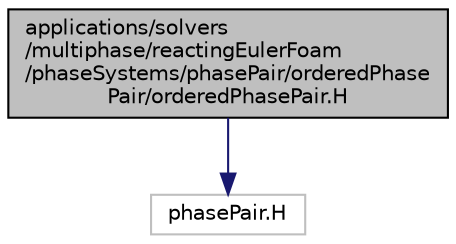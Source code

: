 digraph "applications/solvers/multiphase/reactingEulerFoam/phaseSystems/phasePair/orderedPhasePair/orderedPhasePair.H"
{
  bgcolor="transparent";
  edge [fontname="Helvetica",fontsize="10",labelfontname="Helvetica",labelfontsize="10"];
  node [fontname="Helvetica",fontsize="10",shape=record];
  Node0 [label="applications/solvers\l/multiphase/reactingEulerFoam\l/phaseSystems/phasePair/orderedPhase\lPair/orderedPhasePair.H",height=0.2,width=0.4,color="black", fillcolor="grey75", style="filled", fontcolor="black"];
  Node0 -> Node1 [color="midnightblue",fontsize="10",style="solid",fontname="Helvetica"];
  Node1 [label="phasePair.H",height=0.2,width=0.4,color="grey75"];
}
